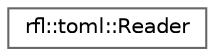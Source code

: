 digraph "类继承关系图"
{
 // LATEX_PDF_SIZE
  bgcolor="transparent";
  edge [fontname=Helvetica,fontsize=10,labelfontname=Helvetica,labelfontsize=10];
  node [fontname=Helvetica,fontsize=10,shape=box,height=0.2,width=0.4];
  rankdir="LR";
  Node0 [id="Node000000",label="rfl::toml::Reader",height=0.2,width=0.4,color="grey40", fillcolor="white", style="filled",URL="$structrfl_1_1toml_1_1_reader.html",tooltip=" "];
}
